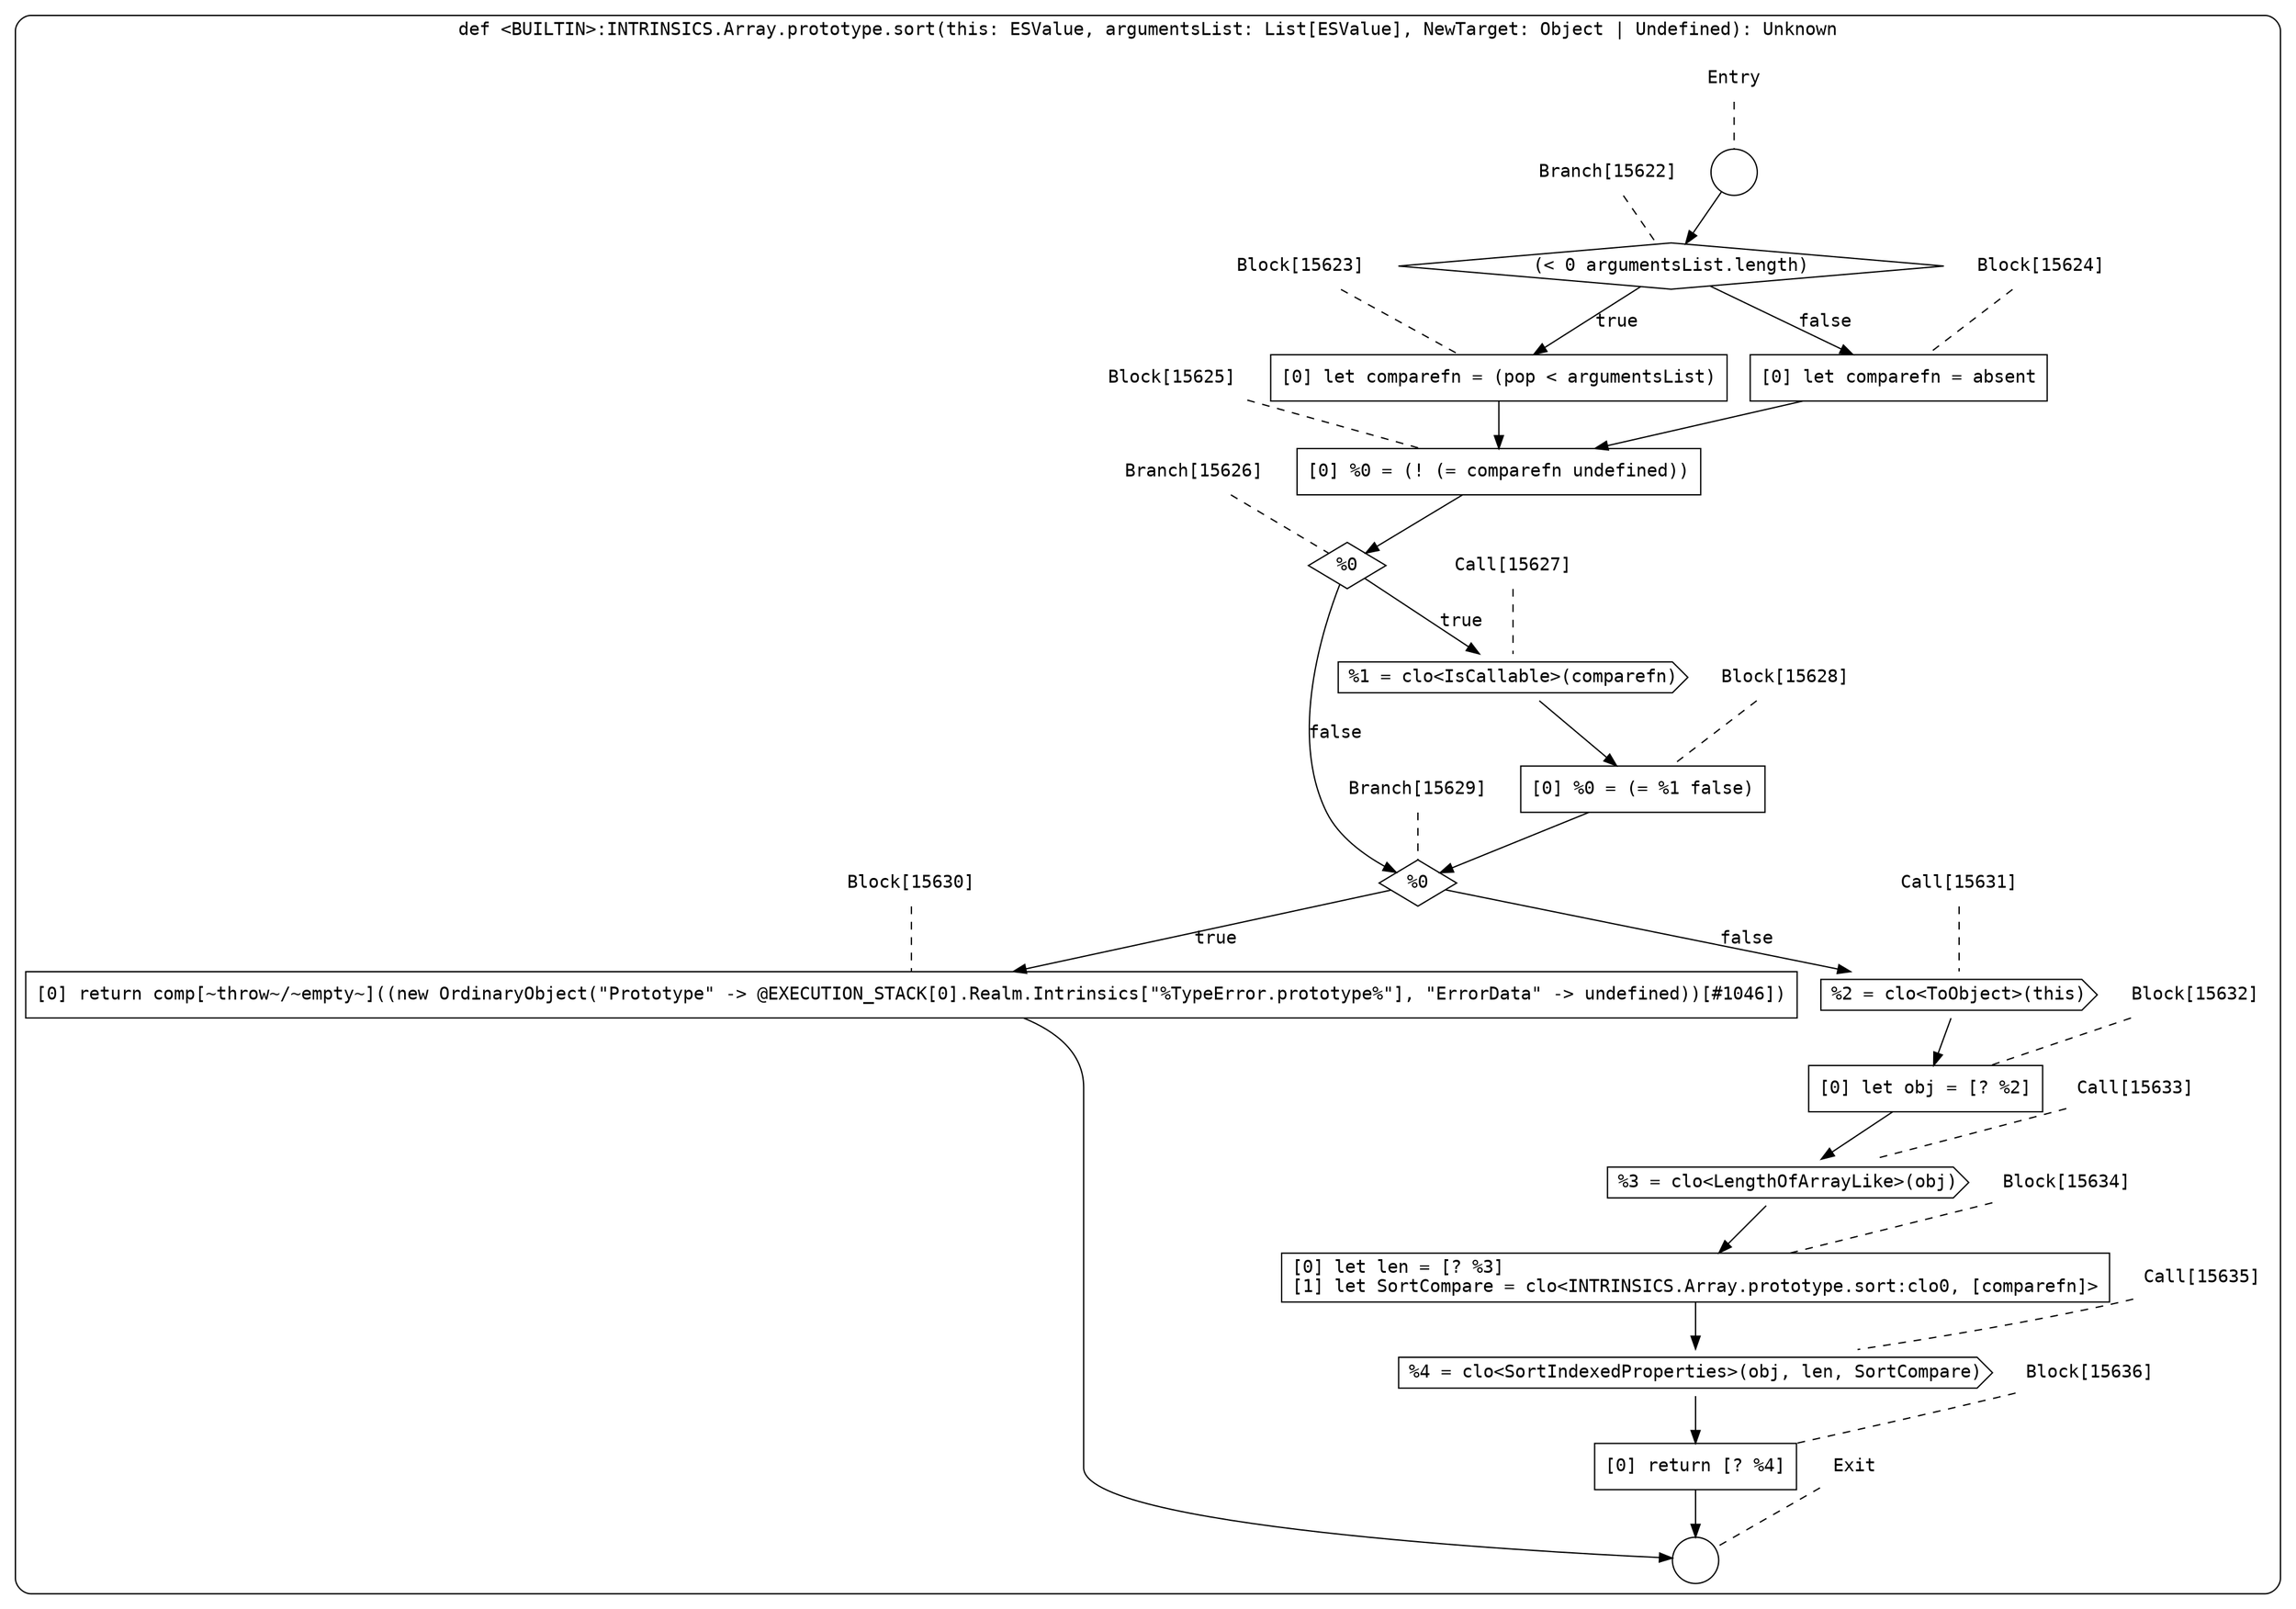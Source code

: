 digraph {
  graph [fontname = "Consolas"]
  node [fontname = "Consolas"]
  edge [fontname = "Consolas"]
  subgraph cluster2373 {
    label = "def <BUILTIN>:INTRINSICS.Array.prototype.sort(this: ESValue, argumentsList: List[ESValue], NewTarget: Object | Undefined): Unknown"
    style = rounded
    cluster2373_entry_name [shape=none, label=<<font color="black">Entry</font>>]
    cluster2373_entry_name -> cluster2373_entry [arrowhead=none, color="black", style=dashed]
    cluster2373_entry [shape=circle label=" " color="black" fillcolor="white" style=filled]
    cluster2373_entry -> node15622 [color="black"]
    cluster2373_exit_name [shape=none, label=<<font color="black">Exit</font>>]
    cluster2373_exit_name -> cluster2373_exit [arrowhead=none, color="black", style=dashed]
    cluster2373_exit [shape=circle label=" " color="black" fillcolor="white" style=filled]
    node15622_name [shape=none, label=<<font color="black">Branch[15622]</font>>]
    node15622_name -> node15622 [arrowhead=none, color="black", style=dashed]
    node15622 [shape=diamond, label=<<font color="black">(&lt; 0 argumentsList.length)</font>> color="black" fillcolor="white", style=filled]
    node15622 -> node15623 [label=<<font color="black">true</font>> color="black"]
    node15622 -> node15624 [label=<<font color="black">false</font>> color="black"]
    node15623_name [shape=none, label=<<font color="black">Block[15623]</font>>]
    node15623_name -> node15623 [arrowhead=none, color="black", style=dashed]
    node15623 [shape=box, label=<<font color="black">[0] let comparefn = (pop &lt; argumentsList)<BR ALIGN="LEFT"/></font>> color="black" fillcolor="white", style=filled]
    node15623 -> node15625 [color="black"]
    node15624_name [shape=none, label=<<font color="black">Block[15624]</font>>]
    node15624_name -> node15624 [arrowhead=none, color="black", style=dashed]
    node15624 [shape=box, label=<<font color="black">[0] let comparefn = absent<BR ALIGN="LEFT"/></font>> color="black" fillcolor="white", style=filled]
    node15624 -> node15625 [color="black"]
    node15625_name [shape=none, label=<<font color="black">Block[15625]</font>>]
    node15625_name -> node15625 [arrowhead=none, color="black", style=dashed]
    node15625 [shape=box, label=<<font color="black">[0] %0 = (! (= comparefn undefined))<BR ALIGN="LEFT"/></font>> color="black" fillcolor="white", style=filled]
    node15625 -> node15626 [color="black"]
    node15626_name [shape=none, label=<<font color="black">Branch[15626]</font>>]
    node15626_name -> node15626 [arrowhead=none, color="black", style=dashed]
    node15626 [shape=diamond, label=<<font color="black">%0</font>> color="black" fillcolor="white", style=filled]
    node15626 -> node15627 [label=<<font color="black">true</font>> color="black"]
    node15626 -> node15629 [label=<<font color="black">false</font>> color="black"]
    node15627_name [shape=none, label=<<font color="black">Call[15627]</font>>]
    node15627_name -> node15627 [arrowhead=none, color="black", style=dashed]
    node15627 [shape=cds, label=<<font color="black">%1 = clo&lt;IsCallable&gt;(comparefn)</font>> color="black" fillcolor="white", style=filled]
    node15627 -> node15628 [color="black"]
    node15629_name [shape=none, label=<<font color="black">Branch[15629]</font>>]
    node15629_name -> node15629 [arrowhead=none, color="black", style=dashed]
    node15629 [shape=diamond, label=<<font color="black">%0</font>> color="black" fillcolor="white", style=filled]
    node15629 -> node15630 [label=<<font color="black">true</font>> color="black"]
    node15629 -> node15631 [label=<<font color="black">false</font>> color="black"]
    node15628_name [shape=none, label=<<font color="black">Block[15628]</font>>]
    node15628_name -> node15628 [arrowhead=none, color="black", style=dashed]
    node15628 [shape=box, label=<<font color="black">[0] %0 = (= %1 false)<BR ALIGN="LEFT"/></font>> color="black" fillcolor="white", style=filled]
    node15628 -> node15629 [color="black"]
    node15630_name [shape=none, label=<<font color="black">Block[15630]</font>>]
    node15630_name -> node15630 [arrowhead=none, color="black", style=dashed]
    node15630 [shape=box, label=<<font color="black">[0] return comp[~throw~/~empty~]((new OrdinaryObject(&quot;Prototype&quot; -&gt; @EXECUTION_STACK[0].Realm.Intrinsics[&quot;%TypeError.prototype%&quot;], &quot;ErrorData&quot; -&gt; undefined))[#1046])<BR ALIGN="LEFT"/></font>> color="black" fillcolor="white", style=filled]
    node15630 -> cluster2373_exit [color="black"]
    node15631_name [shape=none, label=<<font color="black">Call[15631]</font>>]
    node15631_name -> node15631 [arrowhead=none, color="black", style=dashed]
    node15631 [shape=cds, label=<<font color="black">%2 = clo&lt;ToObject&gt;(this)</font>> color="black" fillcolor="white", style=filled]
    node15631 -> node15632 [color="black"]
    node15632_name [shape=none, label=<<font color="black">Block[15632]</font>>]
    node15632_name -> node15632 [arrowhead=none, color="black", style=dashed]
    node15632 [shape=box, label=<<font color="black">[0] let obj = [? %2]<BR ALIGN="LEFT"/></font>> color="black" fillcolor="white", style=filled]
    node15632 -> node15633 [color="black"]
    node15633_name [shape=none, label=<<font color="black">Call[15633]</font>>]
    node15633_name -> node15633 [arrowhead=none, color="black", style=dashed]
    node15633 [shape=cds, label=<<font color="black">%3 = clo&lt;LengthOfArrayLike&gt;(obj)</font>> color="black" fillcolor="white", style=filled]
    node15633 -> node15634 [color="black"]
    node15634_name [shape=none, label=<<font color="black">Block[15634]</font>>]
    node15634_name -> node15634 [arrowhead=none, color="black", style=dashed]
    node15634 [shape=box, label=<<font color="black">[0] let len = [? %3]<BR ALIGN="LEFT"/>[1] let SortCompare = clo&lt;INTRINSICS.Array.prototype.sort:clo0, [comparefn]&gt;<BR ALIGN="LEFT"/></font>> color="black" fillcolor="white", style=filled]
    node15634 -> node15635 [color="black"]
    node15635_name [shape=none, label=<<font color="black">Call[15635]</font>>]
    node15635_name -> node15635 [arrowhead=none, color="black", style=dashed]
    node15635 [shape=cds, label=<<font color="black">%4 = clo&lt;SortIndexedProperties&gt;(obj, len, SortCompare)</font>> color="black" fillcolor="white", style=filled]
    node15635 -> node15636 [color="black"]
    node15636_name [shape=none, label=<<font color="black">Block[15636]</font>>]
    node15636_name -> node15636 [arrowhead=none, color="black", style=dashed]
    node15636 [shape=box, label=<<font color="black">[0] return [? %4]<BR ALIGN="LEFT"/></font>> color="black" fillcolor="white", style=filled]
    node15636 -> cluster2373_exit [color="black"]
  }
}